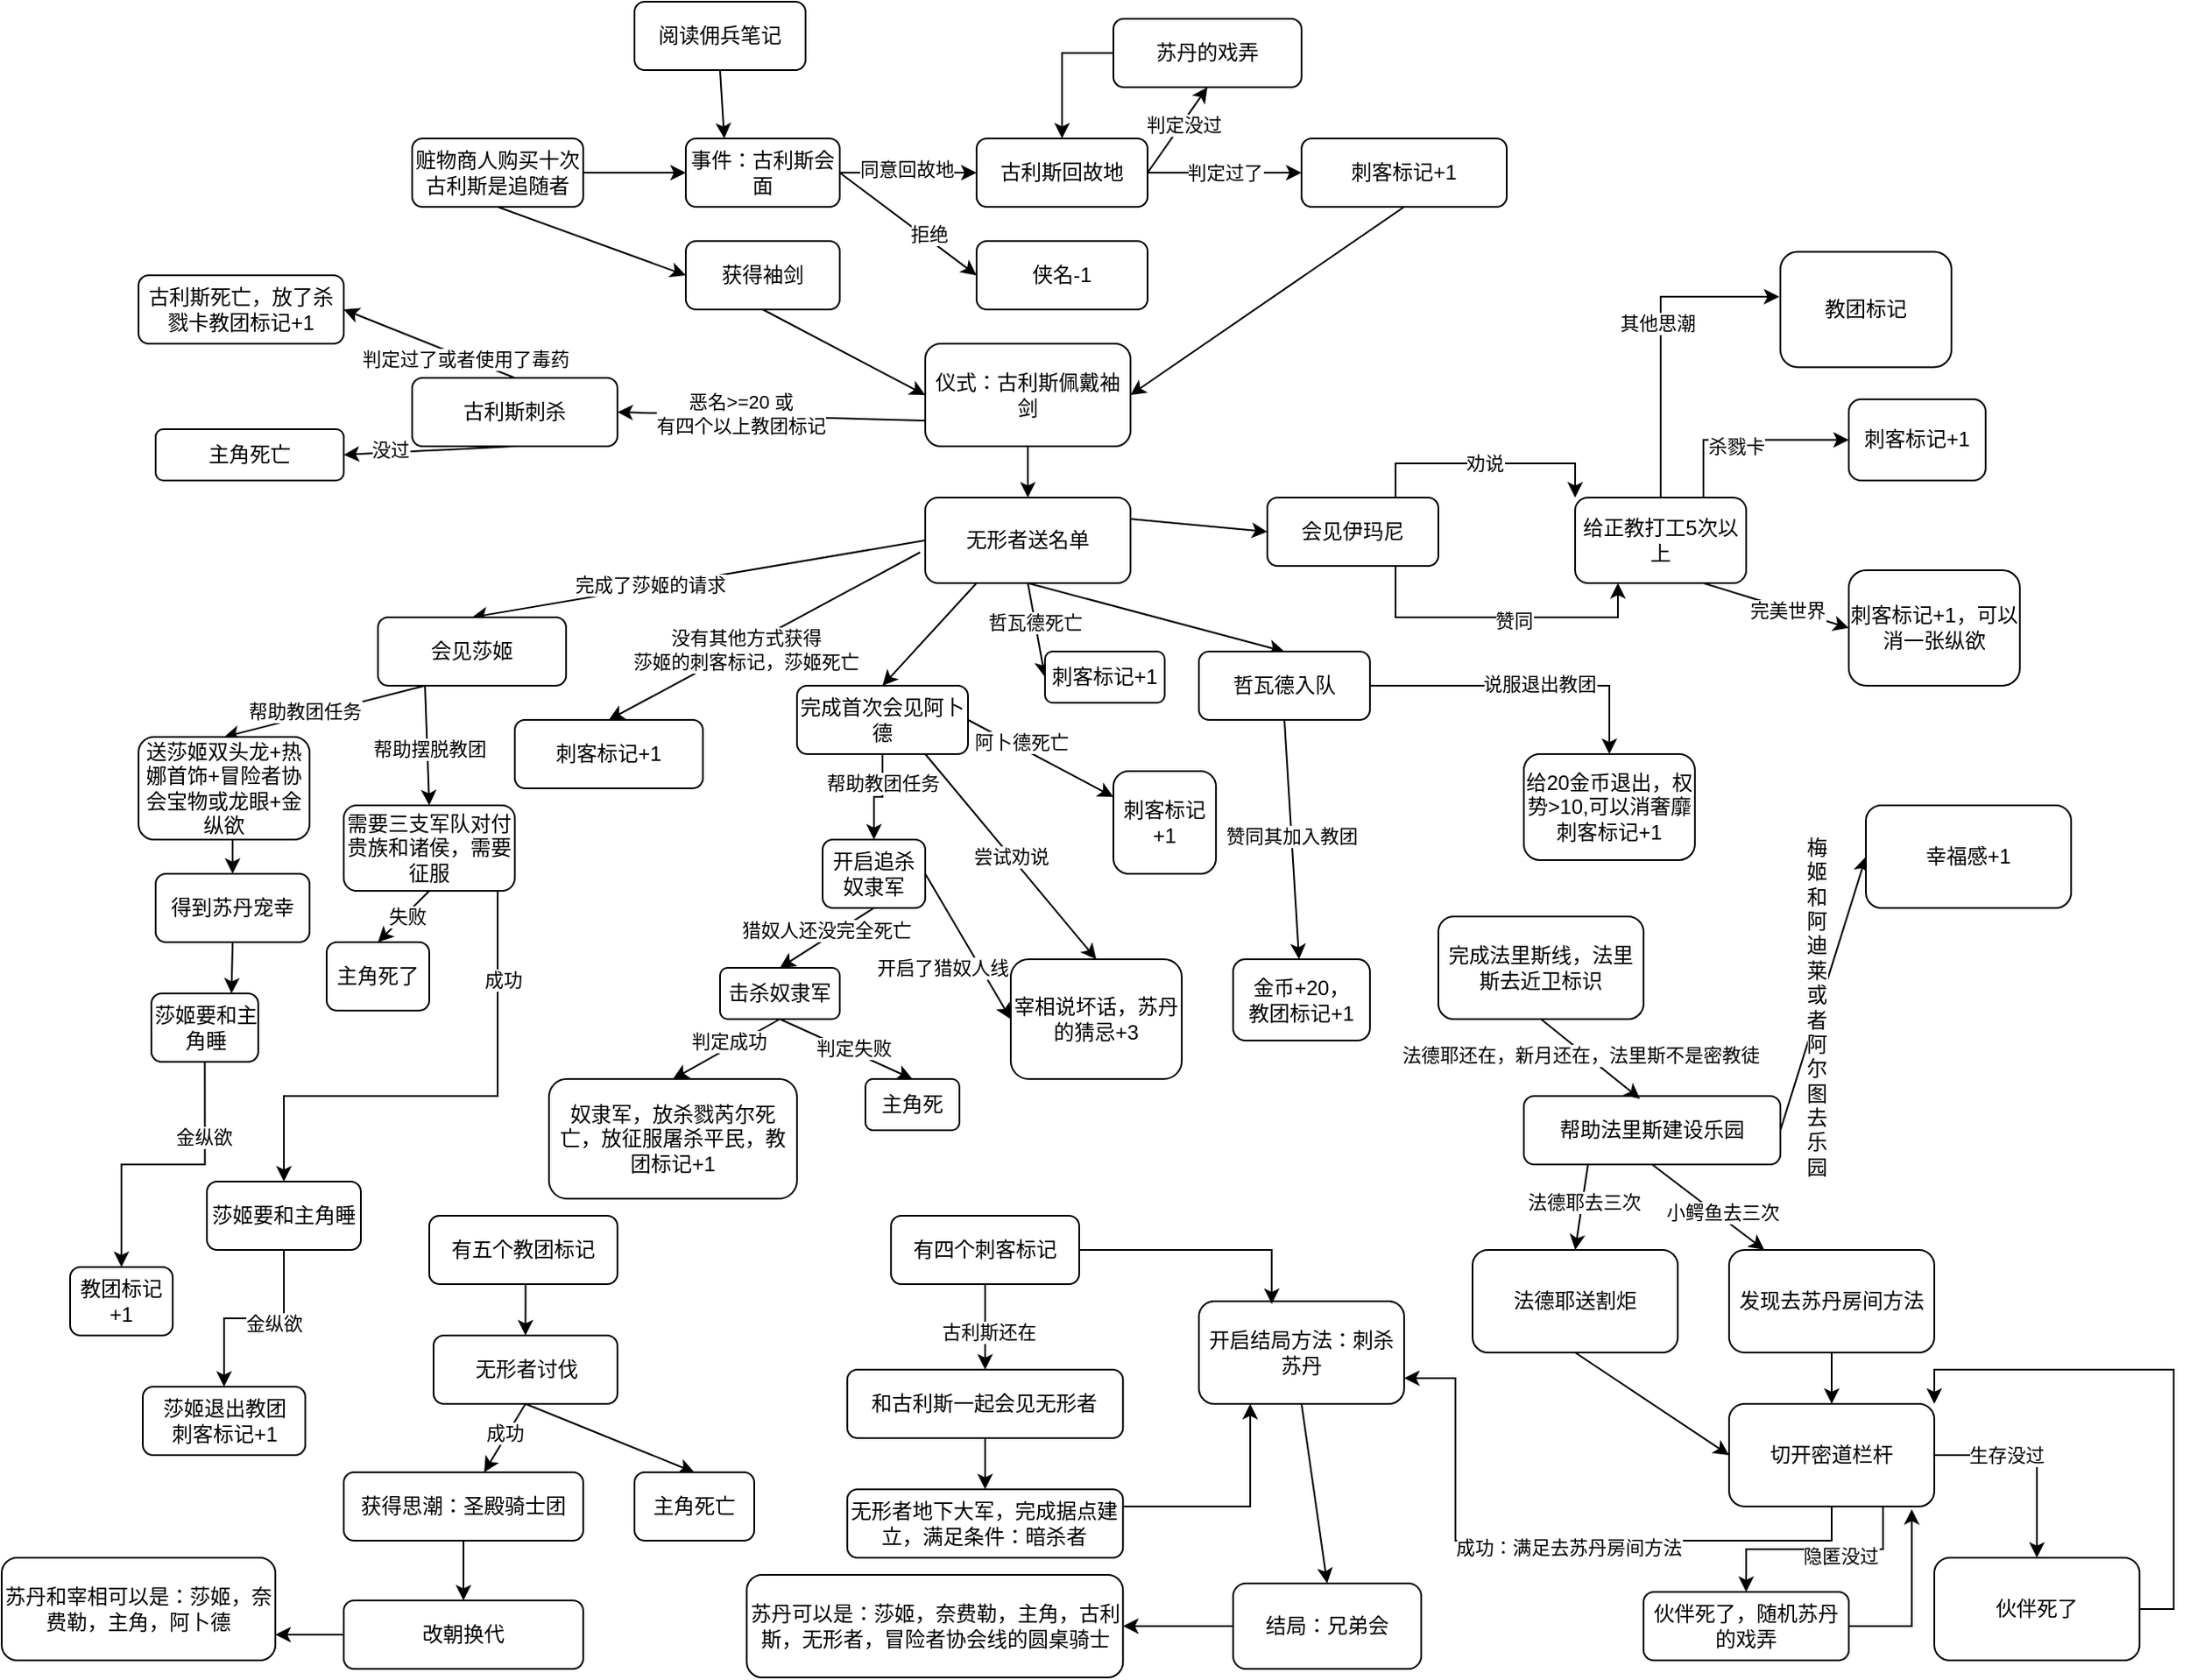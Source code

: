 <mxfile version="24.5.3" type="device">
  <diagram name="Page-1" id="yZ-xAedIctqZgvHN8nGH">
    <mxGraphModel dx="2035" dy="835" grid="1" gridSize="10" guides="1" tooltips="1" connect="1" arrows="1" fold="1" page="1" pageScale="1" pageWidth="850" pageHeight="1100" math="0" shadow="0">
      <root>
        <mxCell id="0" />
        <mxCell id="1" parent="0" />
        <mxCell id="82Vmk0w9NgiGbKGh9TBM-25" style="rounded=0;orthogonalLoop=1;jettySize=auto;html=1;exitX=0.5;exitY=1;exitDx=0;exitDy=0;entryX=0.25;entryY=0;entryDx=0;entryDy=0;" edge="1" parent="1" source="82Vmk0w9NgiGbKGh9TBM-1" target="82Vmk0w9NgiGbKGh9TBM-3">
          <mxGeometry relative="1" as="geometry" />
        </mxCell>
        <mxCell id="82Vmk0w9NgiGbKGh9TBM-1" value="阅读佣兵笔记" style="rounded=1;whiteSpace=wrap;html=1;" vertex="1" parent="1">
          <mxGeometry x="300" y="120" width="100" height="40" as="geometry" />
        </mxCell>
        <mxCell id="82Vmk0w9NgiGbKGh9TBM-7" style="rounded=0;orthogonalLoop=1;jettySize=auto;html=1;exitX=0.5;exitY=1;exitDx=0;exitDy=0;entryX=0;entryY=0.5;entryDx=0;entryDy=0;" edge="1" parent="1" source="82Vmk0w9NgiGbKGh9TBM-2" target="82Vmk0w9NgiGbKGh9TBM-5">
          <mxGeometry relative="1" as="geometry" />
        </mxCell>
        <mxCell id="82Vmk0w9NgiGbKGh9TBM-2" value="赃物商人购买十次&lt;div&gt;古利斯是追随者&lt;/div&gt;" style="rounded=1;whiteSpace=wrap;html=1;" vertex="1" parent="1">
          <mxGeometry x="170" y="200" width="100" height="40" as="geometry" />
        </mxCell>
        <mxCell id="82Vmk0w9NgiGbKGh9TBM-10" style="edgeStyle=orthogonalEdgeStyle;rounded=0;orthogonalLoop=1;jettySize=auto;html=1;exitX=1;exitY=0.5;exitDx=0;exitDy=0;entryX=0;entryY=0.5;entryDx=0;entryDy=0;" edge="1" parent="1" source="82Vmk0w9NgiGbKGh9TBM-3" target="82Vmk0w9NgiGbKGh9TBM-9">
          <mxGeometry relative="1" as="geometry" />
        </mxCell>
        <mxCell id="82Vmk0w9NgiGbKGh9TBM-11" value="同意回故地" style="edgeLabel;html=1;align=center;verticalAlign=middle;resizable=0;points=[];" vertex="1" connectable="0" parent="82Vmk0w9NgiGbKGh9TBM-10">
          <mxGeometry x="-0.025" y="2" relative="1" as="geometry">
            <mxPoint as="offset" />
          </mxGeometry>
        </mxCell>
        <mxCell id="82Vmk0w9NgiGbKGh9TBM-13" style="rounded=0;orthogonalLoop=1;jettySize=auto;html=1;exitX=1;exitY=0.5;exitDx=0;exitDy=0;entryX=0;entryY=0.5;entryDx=0;entryDy=0;" edge="1" parent="1" source="82Vmk0w9NgiGbKGh9TBM-3" target="82Vmk0w9NgiGbKGh9TBM-12">
          <mxGeometry relative="1" as="geometry" />
        </mxCell>
        <mxCell id="82Vmk0w9NgiGbKGh9TBM-14" value="拒绝" style="edgeLabel;html=1;align=center;verticalAlign=middle;resizable=0;points=[];" vertex="1" connectable="0" parent="82Vmk0w9NgiGbKGh9TBM-13">
          <mxGeometry x="0.264" y="2" relative="1" as="geometry">
            <mxPoint as="offset" />
          </mxGeometry>
        </mxCell>
        <mxCell id="82Vmk0w9NgiGbKGh9TBM-3" value="事件：古利斯会面" style="rounded=1;whiteSpace=wrap;html=1;" vertex="1" parent="1">
          <mxGeometry x="330" y="200" width="90" height="40" as="geometry" />
        </mxCell>
        <mxCell id="82Vmk0w9NgiGbKGh9TBM-27" style="rounded=0;orthogonalLoop=1;jettySize=auto;html=1;exitX=0.5;exitY=1;exitDx=0;exitDy=0;entryX=0;entryY=0.5;entryDx=0;entryDy=0;" edge="1" parent="1" source="82Vmk0w9NgiGbKGh9TBM-5" target="82Vmk0w9NgiGbKGh9TBM-23">
          <mxGeometry relative="1" as="geometry" />
        </mxCell>
        <mxCell id="82Vmk0w9NgiGbKGh9TBM-5" value="获得袖剑" style="rounded=1;whiteSpace=wrap;html=1;" vertex="1" parent="1">
          <mxGeometry x="330" y="260" width="90" height="40" as="geometry" />
        </mxCell>
        <mxCell id="82Vmk0w9NgiGbKGh9TBM-6" value="" style="endArrow=classic;html=1;rounded=0;exitX=1;exitY=0.5;exitDx=0;exitDy=0;entryX=0;entryY=0.5;entryDx=0;entryDy=0;" edge="1" parent="1" source="82Vmk0w9NgiGbKGh9TBM-2" target="82Vmk0w9NgiGbKGh9TBM-3">
          <mxGeometry width="50" height="50" relative="1" as="geometry">
            <mxPoint x="400" y="370" as="sourcePoint" />
            <mxPoint x="450" y="320" as="targetPoint" />
          </mxGeometry>
        </mxCell>
        <mxCell id="82Vmk0w9NgiGbKGh9TBM-19" style="rounded=0;orthogonalLoop=1;jettySize=auto;html=1;exitX=1;exitY=0.5;exitDx=0;exitDy=0;entryX=0.5;entryY=1;entryDx=0;entryDy=0;" edge="1" parent="1" source="82Vmk0w9NgiGbKGh9TBM-9" target="82Vmk0w9NgiGbKGh9TBM-17">
          <mxGeometry relative="1" as="geometry" />
        </mxCell>
        <mxCell id="82Vmk0w9NgiGbKGh9TBM-20" value="判定没过" style="edgeLabel;html=1;align=center;verticalAlign=middle;resizable=0;points=[];" vertex="1" connectable="0" parent="82Vmk0w9NgiGbKGh9TBM-19">
          <mxGeometry x="0.146" y="-1" relative="1" as="geometry">
            <mxPoint as="offset" />
          </mxGeometry>
        </mxCell>
        <mxCell id="82Vmk0w9NgiGbKGh9TBM-22" value="判定过了" style="edgeStyle=orthogonalEdgeStyle;rounded=0;orthogonalLoop=1;jettySize=auto;html=1;exitX=1;exitY=0.5;exitDx=0;exitDy=0;entryX=0;entryY=0.5;entryDx=0;entryDy=0;" edge="1" parent="1" source="82Vmk0w9NgiGbKGh9TBM-9" target="82Vmk0w9NgiGbKGh9TBM-15">
          <mxGeometry relative="1" as="geometry" />
        </mxCell>
        <mxCell id="82Vmk0w9NgiGbKGh9TBM-9" value="古利斯回故地" style="rounded=1;whiteSpace=wrap;html=1;" vertex="1" parent="1">
          <mxGeometry x="500" y="200" width="100" height="40" as="geometry" />
        </mxCell>
        <mxCell id="82Vmk0w9NgiGbKGh9TBM-12" value="侠名-1" style="rounded=1;whiteSpace=wrap;html=1;" vertex="1" parent="1">
          <mxGeometry x="500" y="260" width="100" height="40" as="geometry" />
        </mxCell>
        <mxCell id="82Vmk0w9NgiGbKGh9TBM-26" style="rounded=0;orthogonalLoop=1;jettySize=auto;html=1;exitX=0.5;exitY=1;exitDx=0;exitDy=0;entryX=1;entryY=0.5;entryDx=0;entryDy=0;" edge="1" parent="1" source="82Vmk0w9NgiGbKGh9TBM-15" target="82Vmk0w9NgiGbKGh9TBM-23">
          <mxGeometry relative="1" as="geometry" />
        </mxCell>
        <mxCell id="82Vmk0w9NgiGbKGh9TBM-15" value="刺客标记+1" style="rounded=1;whiteSpace=wrap;html=1;" vertex="1" parent="1">
          <mxGeometry x="690" y="200" width="120" height="40" as="geometry" />
        </mxCell>
        <mxCell id="82Vmk0w9NgiGbKGh9TBM-21" style="edgeStyle=orthogonalEdgeStyle;rounded=0;orthogonalLoop=1;jettySize=auto;html=1;exitX=0;exitY=0.5;exitDx=0;exitDy=0;entryX=0.5;entryY=0;entryDx=0;entryDy=0;" edge="1" parent="1" source="82Vmk0w9NgiGbKGh9TBM-17" target="82Vmk0w9NgiGbKGh9TBM-9">
          <mxGeometry relative="1" as="geometry" />
        </mxCell>
        <mxCell id="82Vmk0w9NgiGbKGh9TBM-17" value="苏丹的戏弄" style="rounded=1;whiteSpace=wrap;html=1;" vertex="1" parent="1">
          <mxGeometry x="580" y="130" width="110" height="40" as="geometry" />
        </mxCell>
        <mxCell id="82Vmk0w9NgiGbKGh9TBM-29" style="rounded=0;orthogonalLoop=1;jettySize=auto;html=1;exitX=0;exitY=0.75;exitDx=0;exitDy=0;entryX=1;entryY=0.5;entryDx=0;entryDy=0;" edge="1" parent="1" source="82Vmk0w9NgiGbKGh9TBM-23" target="82Vmk0w9NgiGbKGh9TBM-28">
          <mxGeometry relative="1" as="geometry" />
        </mxCell>
        <mxCell id="82Vmk0w9NgiGbKGh9TBM-30" value="恶名&amp;gt;=20 或&lt;div&gt;有四个以上教团标记&lt;/div&gt;" style="edgeLabel;html=1;align=center;verticalAlign=middle;resizable=0;points=[];" vertex="1" connectable="0" parent="82Vmk0w9NgiGbKGh9TBM-29">
          <mxGeometry x="0.2" y="-1" relative="1" as="geometry">
            <mxPoint as="offset" />
          </mxGeometry>
        </mxCell>
        <mxCell id="82Vmk0w9NgiGbKGh9TBM-38" style="edgeStyle=orthogonalEdgeStyle;rounded=0;orthogonalLoop=1;jettySize=auto;html=1;exitX=0.5;exitY=1;exitDx=0;exitDy=0;entryX=0.5;entryY=0;entryDx=0;entryDy=0;" edge="1" parent="1" source="82Vmk0w9NgiGbKGh9TBM-23" target="82Vmk0w9NgiGbKGh9TBM-37">
          <mxGeometry relative="1" as="geometry" />
        </mxCell>
        <mxCell id="82Vmk0w9NgiGbKGh9TBM-23" value="仪式：古利斯佩戴袖剑" style="rounded=1;whiteSpace=wrap;html=1;" vertex="1" parent="1">
          <mxGeometry x="470" y="320" width="120" height="60" as="geometry" />
        </mxCell>
        <mxCell id="82Vmk0w9NgiGbKGh9TBM-32" style="rounded=0;orthogonalLoop=1;jettySize=auto;html=1;exitX=0.5;exitY=0;exitDx=0;exitDy=0;entryX=1;entryY=0.5;entryDx=0;entryDy=0;" edge="1" parent="1" source="82Vmk0w9NgiGbKGh9TBM-28" target="82Vmk0w9NgiGbKGh9TBM-31">
          <mxGeometry relative="1" as="geometry" />
        </mxCell>
        <mxCell id="82Vmk0w9NgiGbKGh9TBM-33" value="判定过了或者使用了毒药" style="edgeLabel;html=1;align=center;verticalAlign=middle;resizable=0;points=[];" vertex="1" connectable="0" parent="82Vmk0w9NgiGbKGh9TBM-32">
          <mxGeometry x="-0.417" relative="1" as="geometry">
            <mxPoint as="offset" />
          </mxGeometry>
        </mxCell>
        <mxCell id="82Vmk0w9NgiGbKGh9TBM-35" style="rounded=0;orthogonalLoop=1;jettySize=auto;html=1;exitX=0.5;exitY=1;exitDx=0;exitDy=0;entryX=1;entryY=0.5;entryDx=0;entryDy=0;" edge="1" parent="1" source="82Vmk0w9NgiGbKGh9TBM-28" target="82Vmk0w9NgiGbKGh9TBM-34">
          <mxGeometry relative="1" as="geometry" />
        </mxCell>
        <mxCell id="82Vmk0w9NgiGbKGh9TBM-36" value="没过" style="edgeLabel;html=1;align=center;verticalAlign=middle;resizable=0;points=[];" vertex="1" connectable="0" parent="82Vmk0w9NgiGbKGh9TBM-35">
          <mxGeometry x="0.458" y="-2" relative="1" as="geometry">
            <mxPoint as="offset" />
          </mxGeometry>
        </mxCell>
        <mxCell id="82Vmk0w9NgiGbKGh9TBM-28" value="古利斯刺杀" style="rounded=1;whiteSpace=wrap;html=1;" vertex="1" parent="1">
          <mxGeometry x="170" y="340" width="120" height="40" as="geometry" />
        </mxCell>
        <mxCell id="82Vmk0w9NgiGbKGh9TBM-31" value="古利斯死亡，放了杀戮卡教团标记+1" style="rounded=1;whiteSpace=wrap;html=1;" vertex="1" parent="1">
          <mxGeometry x="10" y="280" width="120" height="40" as="geometry" />
        </mxCell>
        <mxCell id="82Vmk0w9NgiGbKGh9TBM-34" value="主角死亡" style="rounded=1;whiteSpace=wrap;html=1;" vertex="1" parent="1">
          <mxGeometry x="20" y="370" width="110" height="30" as="geometry" />
        </mxCell>
        <mxCell id="82Vmk0w9NgiGbKGh9TBM-44" style="rounded=0;orthogonalLoop=1;jettySize=auto;html=1;exitX=0;exitY=0.5;exitDx=0;exitDy=0;entryX=0.5;entryY=0;entryDx=0;entryDy=0;" edge="1" parent="1" source="82Vmk0w9NgiGbKGh9TBM-37" target="82Vmk0w9NgiGbKGh9TBM-39">
          <mxGeometry relative="1" as="geometry" />
        </mxCell>
        <mxCell id="82Vmk0w9NgiGbKGh9TBM-45" value="完成了莎姬的请求" style="edgeLabel;html=1;align=center;verticalAlign=middle;resizable=0;points=[];" vertex="1" connectable="0" parent="82Vmk0w9NgiGbKGh9TBM-44">
          <mxGeometry x="0.212" y="-2" relative="1" as="geometry">
            <mxPoint as="offset" />
          </mxGeometry>
        </mxCell>
        <mxCell id="82Vmk0w9NgiGbKGh9TBM-59" style="rounded=0;orthogonalLoop=1;jettySize=auto;html=1;exitX=0.25;exitY=1;exitDx=0;exitDy=0;entryX=0.5;entryY=0;entryDx=0;entryDy=0;" edge="1" parent="1" source="82Vmk0w9NgiGbKGh9TBM-37" target="82Vmk0w9NgiGbKGh9TBM-58">
          <mxGeometry relative="1" as="geometry" />
        </mxCell>
        <mxCell id="82Vmk0w9NgiGbKGh9TBM-81" style="rounded=0;orthogonalLoop=1;jettySize=auto;html=1;exitX=0.5;exitY=1;exitDx=0;exitDy=0;entryX=0.5;entryY=0;entryDx=0;entryDy=0;" edge="1" parent="1" source="82Vmk0w9NgiGbKGh9TBM-37" target="82Vmk0w9NgiGbKGh9TBM-80">
          <mxGeometry relative="1" as="geometry" />
        </mxCell>
        <mxCell id="82Vmk0w9NgiGbKGh9TBM-87" style="rounded=0;orthogonalLoop=1;jettySize=auto;html=1;exitX=0.5;exitY=1;exitDx=0;exitDy=0;entryX=0;entryY=0.5;entryDx=0;entryDy=0;" edge="1" parent="1" source="82Vmk0w9NgiGbKGh9TBM-37" target="82Vmk0w9NgiGbKGh9TBM-86">
          <mxGeometry relative="1" as="geometry" />
        </mxCell>
        <mxCell id="82Vmk0w9NgiGbKGh9TBM-88" value="哲瓦德死亡" style="edgeLabel;html=1;align=center;verticalAlign=middle;resizable=0;points=[];" vertex="1" connectable="0" parent="82Vmk0w9NgiGbKGh9TBM-87">
          <mxGeometry x="-0.172" relative="1" as="geometry">
            <mxPoint as="offset" />
          </mxGeometry>
        </mxCell>
        <mxCell id="82Vmk0w9NgiGbKGh9TBM-90" style="rounded=0;orthogonalLoop=1;jettySize=auto;html=1;exitX=1;exitY=0.25;exitDx=0;exitDy=0;entryX=0;entryY=0.5;entryDx=0;entryDy=0;" edge="1" parent="1" source="82Vmk0w9NgiGbKGh9TBM-37" target="82Vmk0w9NgiGbKGh9TBM-89">
          <mxGeometry relative="1" as="geometry" />
        </mxCell>
        <mxCell id="82Vmk0w9NgiGbKGh9TBM-37" value="无形者送名单" style="rounded=1;whiteSpace=wrap;html=1;" vertex="1" parent="1">
          <mxGeometry x="470" y="410" width="120" height="50" as="geometry" />
        </mxCell>
        <mxCell id="82Vmk0w9NgiGbKGh9TBM-41" style="rounded=0;orthogonalLoop=1;jettySize=auto;html=1;exitX=-0.025;exitY=0.64;exitDx=0;exitDy=0;entryX=0.5;entryY=0;entryDx=0;entryDy=0;exitPerimeter=0;" edge="1" parent="1" source="82Vmk0w9NgiGbKGh9TBM-37" target="82Vmk0w9NgiGbKGh9TBM-40">
          <mxGeometry relative="1" as="geometry" />
        </mxCell>
        <mxCell id="82Vmk0w9NgiGbKGh9TBM-42" value="没有其他方式获得&lt;div&gt;莎姬的刺客标记，莎姬死亡&lt;/div&gt;" style="edgeLabel;html=1;align=center;verticalAlign=middle;resizable=0;points=[];" vertex="1" connectable="0" parent="82Vmk0w9NgiGbKGh9TBM-41">
          <mxGeometry x="0.132" y="1" relative="1" as="geometry">
            <mxPoint as="offset" />
          </mxGeometry>
        </mxCell>
        <mxCell id="82Vmk0w9NgiGbKGh9TBM-46" style="rounded=0;orthogonalLoop=1;jettySize=auto;html=1;exitX=0.25;exitY=1;exitDx=0;exitDy=0;entryX=0.5;entryY=0;entryDx=0;entryDy=0;" edge="1" parent="1" source="82Vmk0w9NgiGbKGh9TBM-39" target="82Vmk0w9NgiGbKGh9TBM-43">
          <mxGeometry relative="1" as="geometry" />
        </mxCell>
        <mxCell id="82Vmk0w9NgiGbKGh9TBM-47" value="帮助教团任务" style="edgeLabel;html=1;align=center;verticalAlign=middle;resizable=0;points=[];" vertex="1" connectable="0" parent="82Vmk0w9NgiGbKGh9TBM-46">
          <mxGeometry x="0.187" y="-3" relative="1" as="geometry">
            <mxPoint as="offset" />
          </mxGeometry>
        </mxCell>
        <mxCell id="82Vmk0w9NgiGbKGh9TBM-51" style="rounded=0;orthogonalLoop=1;jettySize=auto;html=1;exitX=0.25;exitY=1;exitDx=0;exitDy=0;entryX=0.5;entryY=0;entryDx=0;entryDy=0;" edge="1" parent="1" source="82Vmk0w9NgiGbKGh9TBM-39" target="82Vmk0w9NgiGbKGh9TBM-50">
          <mxGeometry relative="1" as="geometry" />
        </mxCell>
        <mxCell id="82Vmk0w9NgiGbKGh9TBM-52" value="帮助摆脱教团" style="edgeLabel;html=1;align=center;verticalAlign=middle;resizable=0;points=[];" vertex="1" connectable="0" parent="82Vmk0w9NgiGbKGh9TBM-51">
          <mxGeometry x="0.052" y="1" relative="1" as="geometry">
            <mxPoint as="offset" />
          </mxGeometry>
        </mxCell>
        <mxCell id="82Vmk0w9NgiGbKGh9TBM-39" value="会见莎姬" style="rounded=1;whiteSpace=wrap;html=1;" vertex="1" parent="1">
          <mxGeometry x="150" y="480" width="110" height="40" as="geometry" />
        </mxCell>
        <mxCell id="82Vmk0w9NgiGbKGh9TBM-40" value="刺客标记+1" style="rounded=1;whiteSpace=wrap;html=1;" vertex="1" parent="1">
          <mxGeometry x="230" y="540" width="110" height="40" as="geometry" />
        </mxCell>
        <mxCell id="82Vmk0w9NgiGbKGh9TBM-49" style="edgeStyle=orthogonalEdgeStyle;rounded=0;orthogonalLoop=1;jettySize=auto;html=1;exitX=0.5;exitY=1;exitDx=0;exitDy=0;entryX=0.5;entryY=0;entryDx=0;entryDy=0;" edge="1" parent="1" source="82Vmk0w9NgiGbKGh9TBM-43" target="82Vmk0w9NgiGbKGh9TBM-48">
          <mxGeometry relative="1" as="geometry" />
        </mxCell>
        <mxCell id="82Vmk0w9NgiGbKGh9TBM-43" value="送莎姬双头龙+热娜首饰+冒险者协会宝物或龙眼+金纵欲" style="rounded=1;whiteSpace=wrap;html=1;" vertex="1" parent="1">
          <mxGeometry x="10" y="550" width="100" height="60" as="geometry" />
        </mxCell>
        <mxCell id="82Vmk0w9NgiGbKGh9TBM-165" style="edgeStyle=orthogonalEdgeStyle;rounded=0;orthogonalLoop=1;jettySize=auto;html=1;exitX=0.5;exitY=1;exitDx=0;exitDy=0;entryX=0.75;entryY=0;entryDx=0;entryDy=0;" edge="1" parent="1" source="82Vmk0w9NgiGbKGh9TBM-48" target="82Vmk0w9NgiGbKGh9TBM-162">
          <mxGeometry relative="1" as="geometry" />
        </mxCell>
        <mxCell id="82Vmk0w9NgiGbKGh9TBM-48" value="得到苏丹宠幸" style="rounded=1;whiteSpace=wrap;html=1;" vertex="1" parent="1">
          <mxGeometry x="20" y="630" width="90" height="40" as="geometry" />
        </mxCell>
        <mxCell id="82Vmk0w9NgiGbKGh9TBM-54" style="rounded=0;orthogonalLoop=1;jettySize=auto;html=1;exitX=0.5;exitY=1;exitDx=0;exitDy=0;entryX=0.5;entryY=0;entryDx=0;entryDy=0;" edge="1" parent="1" source="82Vmk0w9NgiGbKGh9TBM-50" target="82Vmk0w9NgiGbKGh9TBM-53">
          <mxGeometry relative="1" as="geometry" />
        </mxCell>
        <mxCell id="82Vmk0w9NgiGbKGh9TBM-55" value="失败" style="edgeLabel;html=1;align=center;verticalAlign=middle;resizable=0;points=[];" vertex="1" connectable="0" parent="82Vmk0w9NgiGbKGh9TBM-54">
          <mxGeometry x="-0.08" y="1" relative="1" as="geometry">
            <mxPoint as="offset" />
          </mxGeometry>
        </mxCell>
        <mxCell id="82Vmk0w9NgiGbKGh9TBM-57" style="rounded=0;orthogonalLoop=1;jettySize=auto;html=1;exitX=0.5;exitY=1;exitDx=0;exitDy=0;entryX=0.5;entryY=0;entryDx=0;entryDy=0;edgeStyle=orthogonalEdgeStyle;" edge="1" parent="1" source="82Vmk0w9NgiGbKGh9TBM-50" target="82Vmk0w9NgiGbKGh9TBM-56">
          <mxGeometry relative="1" as="geometry">
            <Array as="points">
              <mxPoint x="220" y="630" />
              <mxPoint x="220" y="760" />
              <mxPoint x="95" y="760" />
            </Array>
          </mxGeometry>
        </mxCell>
        <mxCell id="82Vmk0w9NgiGbKGh9TBM-75" value="成功" style="edgeLabel;html=1;align=center;verticalAlign=middle;resizable=0;points=[];" vertex="1" connectable="0" parent="82Vmk0w9NgiGbKGh9TBM-57">
          <mxGeometry x="-0.372" y="3" relative="1" as="geometry">
            <mxPoint as="offset" />
          </mxGeometry>
        </mxCell>
        <mxCell id="82Vmk0w9NgiGbKGh9TBM-50" value="需要三支军队对付贵族和诸侯，需要征服" style="rounded=1;whiteSpace=wrap;html=1;" vertex="1" parent="1">
          <mxGeometry x="130" y="590" width="100" height="50" as="geometry" />
        </mxCell>
        <mxCell id="82Vmk0w9NgiGbKGh9TBM-53" value="主角死了" style="rounded=1;whiteSpace=wrap;html=1;" vertex="1" parent="1">
          <mxGeometry x="120" y="670" width="60" height="40" as="geometry" />
        </mxCell>
        <mxCell id="82Vmk0w9NgiGbKGh9TBM-158" style="edgeStyle=orthogonalEdgeStyle;rounded=0;orthogonalLoop=1;jettySize=auto;html=1;exitX=0.5;exitY=1;exitDx=0;exitDy=0;entryX=0.5;entryY=0;entryDx=0;entryDy=0;" edge="1" parent="1" source="82Vmk0w9NgiGbKGh9TBM-56" target="82Vmk0w9NgiGbKGh9TBM-157">
          <mxGeometry relative="1" as="geometry" />
        </mxCell>
        <mxCell id="82Vmk0w9NgiGbKGh9TBM-159" value="金纵欲" style="edgeLabel;html=1;align=center;verticalAlign=middle;resizable=0;points=[];" vertex="1" connectable="0" parent="82Vmk0w9NgiGbKGh9TBM-158">
          <mxGeometry x="-0.198" y="3" relative="1" as="geometry">
            <mxPoint as="offset" />
          </mxGeometry>
        </mxCell>
        <mxCell id="82Vmk0w9NgiGbKGh9TBM-56" value="莎姬要和主角睡&lt;div&gt;&lt;/div&gt;" style="rounded=1;whiteSpace=wrap;html=1;" vertex="1" parent="1">
          <mxGeometry x="50" y="810" width="90" height="40" as="geometry" />
        </mxCell>
        <mxCell id="82Vmk0w9NgiGbKGh9TBM-61" style="edgeStyle=orthogonalEdgeStyle;rounded=0;orthogonalLoop=1;jettySize=auto;html=1;exitX=0.5;exitY=1;exitDx=0;exitDy=0;entryX=0.5;entryY=0;entryDx=0;entryDy=0;" edge="1" parent="1" source="82Vmk0w9NgiGbKGh9TBM-58" target="82Vmk0w9NgiGbKGh9TBM-60">
          <mxGeometry relative="1" as="geometry" />
        </mxCell>
        <mxCell id="82Vmk0w9NgiGbKGh9TBM-62" value="帮助教团任务" style="edgeLabel;html=1;align=center;verticalAlign=middle;resizable=0;points=[];" vertex="1" connectable="0" parent="82Vmk0w9NgiGbKGh9TBM-61">
          <mxGeometry x="-0.4" relative="1" as="geometry">
            <mxPoint as="offset" />
          </mxGeometry>
        </mxCell>
        <mxCell id="82Vmk0w9NgiGbKGh9TBM-77" value="尝试劝说" style="rounded=0;orthogonalLoop=1;jettySize=auto;html=1;exitX=0.75;exitY=1;exitDx=0;exitDy=0;entryX=0.5;entryY=0;entryDx=0;entryDy=0;" edge="1" parent="1" source="82Vmk0w9NgiGbKGh9TBM-58" target="82Vmk0w9NgiGbKGh9TBM-63">
          <mxGeometry relative="1" as="geometry" />
        </mxCell>
        <mxCell id="82Vmk0w9NgiGbKGh9TBM-79" style="rounded=0;orthogonalLoop=1;jettySize=auto;html=1;exitX=1;exitY=0.5;exitDx=0;exitDy=0;entryX=0;entryY=0.25;entryDx=0;entryDy=0;" edge="1" parent="1" source="82Vmk0w9NgiGbKGh9TBM-58" target="82Vmk0w9NgiGbKGh9TBM-78">
          <mxGeometry relative="1" as="geometry" />
        </mxCell>
        <mxCell id="82Vmk0w9NgiGbKGh9TBM-82" value="阿卜德死亡" style="edgeLabel;html=1;align=center;verticalAlign=middle;resizable=0;points=[];" vertex="1" connectable="0" parent="82Vmk0w9NgiGbKGh9TBM-79">
          <mxGeometry x="-0.309" y="3" relative="1" as="geometry">
            <mxPoint as="offset" />
          </mxGeometry>
        </mxCell>
        <mxCell id="82Vmk0w9NgiGbKGh9TBM-58" value="完成首次会见阿卜德" style="rounded=1;whiteSpace=wrap;html=1;" vertex="1" parent="1">
          <mxGeometry x="395" y="520" width="100" height="40" as="geometry" />
        </mxCell>
        <mxCell id="82Vmk0w9NgiGbKGh9TBM-65" style="rounded=0;orthogonalLoop=1;jettySize=auto;html=1;exitX=1;exitY=0.5;exitDx=0;exitDy=0;entryX=0;entryY=0.5;entryDx=0;entryDy=0;" edge="1" parent="1" source="82Vmk0w9NgiGbKGh9TBM-60" target="82Vmk0w9NgiGbKGh9TBM-63">
          <mxGeometry relative="1" as="geometry" />
        </mxCell>
        <mxCell id="82Vmk0w9NgiGbKGh9TBM-66" value="开启了猎奴人线" style="edgeLabel;html=1;align=center;verticalAlign=middle;resizable=0;points=[];" vertex="1" connectable="0" parent="82Vmk0w9NgiGbKGh9TBM-65">
          <mxGeometry x="0.24" y="-1" relative="1" as="geometry">
            <mxPoint x="-20" y="2" as="offset" />
          </mxGeometry>
        </mxCell>
        <mxCell id="82Vmk0w9NgiGbKGh9TBM-68" style="rounded=0;orthogonalLoop=1;jettySize=auto;html=1;exitX=0.5;exitY=1;exitDx=0;exitDy=0;entryX=0.5;entryY=0;entryDx=0;entryDy=0;" edge="1" parent="1" source="82Vmk0w9NgiGbKGh9TBM-60" target="82Vmk0w9NgiGbKGh9TBM-67">
          <mxGeometry relative="1" as="geometry" />
        </mxCell>
        <mxCell id="82Vmk0w9NgiGbKGh9TBM-69" value="猎奴人还没完全死亡" style="edgeLabel;html=1;align=center;verticalAlign=middle;resizable=0;points=[];" vertex="1" connectable="0" parent="82Vmk0w9NgiGbKGh9TBM-68">
          <mxGeometry x="-0.061" y="-4" relative="1" as="geometry">
            <mxPoint as="offset" />
          </mxGeometry>
        </mxCell>
        <mxCell id="82Vmk0w9NgiGbKGh9TBM-60" value="开启追杀奴隶军" style="rounded=1;whiteSpace=wrap;html=1;" vertex="1" parent="1">
          <mxGeometry x="410" y="610" width="60" height="40" as="geometry" />
        </mxCell>
        <mxCell id="82Vmk0w9NgiGbKGh9TBM-63" value="宰相说坏话，苏丹的猜忌+3" style="rounded=1;whiteSpace=wrap;html=1;" vertex="1" parent="1">
          <mxGeometry x="520" y="680" width="100" height="70" as="geometry" />
        </mxCell>
        <mxCell id="82Vmk0w9NgiGbKGh9TBM-71" style="rounded=0;orthogonalLoop=1;jettySize=auto;html=1;exitX=0.5;exitY=1;exitDx=0;exitDy=0;entryX=0.5;entryY=0;entryDx=0;entryDy=0;" edge="1" parent="1" source="82Vmk0w9NgiGbKGh9TBM-67" target="82Vmk0w9NgiGbKGh9TBM-70">
          <mxGeometry relative="1" as="geometry" />
        </mxCell>
        <mxCell id="82Vmk0w9NgiGbKGh9TBM-76" value="判定成功" style="edgeLabel;html=1;align=center;verticalAlign=middle;resizable=0;points=[];" vertex="1" connectable="0" parent="82Vmk0w9NgiGbKGh9TBM-71">
          <mxGeometry x="-0.092" y="-3" relative="1" as="geometry">
            <mxPoint y="-1" as="offset" />
          </mxGeometry>
        </mxCell>
        <mxCell id="82Vmk0w9NgiGbKGh9TBM-73" style="rounded=0;orthogonalLoop=1;jettySize=auto;html=1;exitX=0.5;exitY=1;exitDx=0;exitDy=0;entryX=0.5;entryY=0;entryDx=0;entryDy=0;" edge="1" parent="1" source="82Vmk0w9NgiGbKGh9TBM-67" target="82Vmk0w9NgiGbKGh9TBM-72">
          <mxGeometry relative="1" as="geometry" />
        </mxCell>
        <mxCell id="82Vmk0w9NgiGbKGh9TBM-74" value="判定失败" style="edgeLabel;html=1;align=center;verticalAlign=middle;resizable=0;points=[];" vertex="1" connectable="0" parent="82Vmk0w9NgiGbKGh9TBM-73">
          <mxGeometry x="0.065" y="2" relative="1" as="geometry">
            <mxPoint as="offset" />
          </mxGeometry>
        </mxCell>
        <mxCell id="82Vmk0w9NgiGbKGh9TBM-67" value="击杀奴隶军" style="rounded=1;whiteSpace=wrap;html=1;" vertex="1" parent="1">
          <mxGeometry x="350" y="685" width="70" height="30" as="geometry" />
        </mxCell>
        <mxCell id="82Vmk0w9NgiGbKGh9TBM-70" value="奴隶军，放杀戮芮尔死亡，放征服屠杀平民，教团标记+1" style="rounded=1;whiteSpace=wrap;html=1;" vertex="1" parent="1">
          <mxGeometry x="250" y="750" width="145" height="70" as="geometry" />
        </mxCell>
        <mxCell id="82Vmk0w9NgiGbKGh9TBM-72" value="主角死" style="rounded=1;whiteSpace=wrap;html=1;" vertex="1" parent="1">
          <mxGeometry x="435" y="750" width="55" height="30" as="geometry" />
        </mxCell>
        <mxCell id="82Vmk0w9NgiGbKGh9TBM-78" value="刺客标记+1" style="rounded=1;whiteSpace=wrap;html=1;" vertex="1" parent="1">
          <mxGeometry x="580" y="570" width="60" height="60" as="geometry" />
        </mxCell>
        <mxCell id="82Vmk0w9NgiGbKGh9TBM-83" style="rounded=0;orthogonalLoop=1;jettySize=auto;html=1;exitX=0.5;exitY=1;exitDx=0;exitDy=0;" edge="1" parent="1" source="82Vmk0w9NgiGbKGh9TBM-80" target="82Vmk0w9NgiGbKGh9TBM-85">
          <mxGeometry relative="1" as="geometry">
            <mxPoint x="640" y="610" as="targetPoint" />
          </mxGeometry>
        </mxCell>
        <mxCell id="82Vmk0w9NgiGbKGh9TBM-84" value="赞同其加入教团" style="edgeLabel;html=1;align=center;verticalAlign=middle;resizable=0;points=[];" vertex="1" connectable="0" parent="82Vmk0w9NgiGbKGh9TBM-83">
          <mxGeometry x="-0.035" relative="1" as="geometry">
            <mxPoint as="offset" />
          </mxGeometry>
        </mxCell>
        <mxCell id="82Vmk0w9NgiGbKGh9TBM-103" style="edgeStyle=orthogonalEdgeStyle;rounded=0;orthogonalLoop=1;jettySize=auto;html=1;exitX=1;exitY=0.5;exitDx=0;exitDy=0;entryX=0.5;entryY=0;entryDx=0;entryDy=0;" edge="1" parent="1" source="82Vmk0w9NgiGbKGh9TBM-80" target="82Vmk0w9NgiGbKGh9TBM-102">
          <mxGeometry relative="1" as="geometry" />
        </mxCell>
        <mxCell id="82Vmk0w9NgiGbKGh9TBM-104" value="说服退出教团" style="edgeLabel;html=1;align=center;verticalAlign=middle;resizable=0;points=[];" vertex="1" connectable="0" parent="82Vmk0w9NgiGbKGh9TBM-103">
          <mxGeometry x="0.1" y="1" relative="1" as="geometry">
            <mxPoint as="offset" />
          </mxGeometry>
        </mxCell>
        <mxCell id="82Vmk0w9NgiGbKGh9TBM-80" value="哲瓦德入队" style="rounded=1;whiteSpace=wrap;html=1;" vertex="1" parent="1">
          <mxGeometry x="630" y="500" width="100" height="40" as="geometry" />
        </mxCell>
        <mxCell id="82Vmk0w9NgiGbKGh9TBM-85" value="金币+20，&lt;div&gt;教团标记+1&lt;/div&gt;" style="rounded=1;whiteSpace=wrap;html=1;" vertex="1" parent="1">
          <mxGeometry x="650" y="680" width="80" height="47.5" as="geometry" />
        </mxCell>
        <mxCell id="82Vmk0w9NgiGbKGh9TBM-86" value="刺客标记+1" style="rounded=1;whiteSpace=wrap;html=1;" vertex="1" parent="1">
          <mxGeometry x="540" y="500" width="70" height="30" as="geometry" />
        </mxCell>
        <mxCell id="82Vmk0w9NgiGbKGh9TBM-92" style="edgeStyle=orthogonalEdgeStyle;rounded=0;orthogonalLoop=1;jettySize=auto;html=1;exitX=0.75;exitY=0;exitDx=0;exitDy=0;entryX=0;entryY=0;entryDx=0;entryDy=0;" edge="1" parent="1" source="82Vmk0w9NgiGbKGh9TBM-89" target="82Vmk0w9NgiGbKGh9TBM-91">
          <mxGeometry relative="1" as="geometry" />
        </mxCell>
        <mxCell id="82Vmk0w9NgiGbKGh9TBM-93" value="劝说" style="edgeLabel;html=1;align=center;verticalAlign=middle;resizable=0;points=[];" vertex="1" connectable="0" parent="82Vmk0w9NgiGbKGh9TBM-92">
          <mxGeometry x="-0.002" relative="1" as="geometry">
            <mxPoint x="-1" as="offset" />
          </mxGeometry>
        </mxCell>
        <mxCell id="82Vmk0w9NgiGbKGh9TBM-94" style="edgeStyle=orthogonalEdgeStyle;rounded=0;orthogonalLoop=1;jettySize=auto;html=1;exitX=0.75;exitY=1;exitDx=0;exitDy=0;entryX=0.25;entryY=1;entryDx=0;entryDy=0;" edge="1" parent="1" source="82Vmk0w9NgiGbKGh9TBM-89" target="82Vmk0w9NgiGbKGh9TBM-91">
          <mxGeometry relative="1" as="geometry" />
        </mxCell>
        <mxCell id="82Vmk0w9NgiGbKGh9TBM-95" value="赞同" style="edgeLabel;html=1;align=center;verticalAlign=middle;resizable=0;points=[];" vertex="1" connectable="0" parent="82Vmk0w9NgiGbKGh9TBM-94">
          <mxGeometry x="0.098" y="-2" relative="1" as="geometry">
            <mxPoint as="offset" />
          </mxGeometry>
        </mxCell>
        <mxCell id="82Vmk0w9NgiGbKGh9TBM-89" value="会见伊玛尼" style="rounded=1;whiteSpace=wrap;html=1;" vertex="1" parent="1">
          <mxGeometry x="670" y="410" width="100" height="40" as="geometry" />
        </mxCell>
        <mxCell id="82Vmk0w9NgiGbKGh9TBM-97" style="edgeStyle=orthogonalEdgeStyle;rounded=0;orthogonalLoop=1;jettySize=auto;html=1;exitX=0.75;exitY=0;exitDx=0;exitDy=0;entryX=0;entryY=0.5;entryDx=0;entryDy=0;" edge="1" parent="1" source="82Vmk0w9NgiGbKGh9TBM-91" target="82Vmk0w9NgiGbKGh9TBM-96">
          <mxGeometry relative="1" as="geometry" />
        </mxCell>
        <mxCell id="82Vmk0w9NgiGbKGh9TBM-98" value="杀戮卡" style="edgeLabel;html=1;align=center;verticalAlign=middle;resizable=0;points=[];" vertex="1" connectable="0" parent="82Vmk0w9NgiGbKGh9TBM-97">
          <mxGeometry x="-0.126" y="-3" relative="1" as="geometry">
            <mxPoint as="offset" />
          </mxGeometry>
        </mxCell>
        <mxCell id="82Vmk0w9NgiGbKGh9TBM-100" style="rounded=0;orthogonalLoop=1;jettySize=auto;html=1;exitX=0.75;exitY=1;exitDx=0;exitDy=0;entryX=0;entryY=0.5;entryDx=0;entryDy=0;" edge="1" parent="1" source="82Vmk0w9NgiGbKGh9TBM-91" target="82Vmk0w9NgiGbKGh9TBM-99">
          <mxGeometry relative="1" as="geometry" />
        </mxCell>
        <mxCell id="82Vmk0w9NgiGbKGh9TBM-101" value="完美世界" style="edgeLabel;html=1;align=center;verticalAlign=middle;resizable=0;points=[];" vertex="1" connectable="0" parent="82Vmk0w9NgiGbKGh9TBM-100">
          <mxGeometry x="0.151" y="-1" relative="1" as="geometry">
            <mxPoint as="offset" />
          </mxGeometry>
        </mxCell>
        <mxCell id="82Vmk0w9NgiGbKGh9TBM-91" value="给正教打工5次以上" style="rounded=1;whiteSpace=wrap;html=1;" vertex="1" parent="1">
          <mxGeometry x="850" y="410" width="100" height="50" as="geometry" />
        </mxCell>
        <mxCell id="82Vmk0w9NgiGbKGh9TBM-96" value="刺客标记+1" style="rounded=1;whiteSpace=wrap;html=1;" vertex="1" parent="1">
          <mxGeometry x="1010" y="352.5" width="80" height="47.5" as="geometry" />
        </mxCell>
        <mxCell id="82Vmk0w9NgiGbKGh9TBM-99" value="刺客标记+1，可以消一张纵欲" style="rounded=1;whiteSpace=wrap;html=1;" vertex="1" parent="1">
          <mxGeometry x="1010" y="452.5" width="100" height="67.5" as="geometry" />
        </mxCell>
        <mxCell id="82Vmk0w9NgiGbKGh9TBM-102" value="给20金币退出，权势&amp;gt;10,可以消奢靡&lt;div&gt;刺客标记+1&lt;/div&gt;" style="rounded=1;whiteSpace=wrap;html=1;" vertex="1" parent="1">
          <mxGeometry x="820" y="560" width="100" height="62" as="geometry" />
        </mxCell>
        <mxCell id="82Vmk0w9NgiGbKGh9TBM-108" style="edgeStyle=orthogonalEdgeStyle;rounded=0;orthogonalLoop=1;jettySize=auto;html=1;exitX=0.5;exitY=1;exitDx=0;exitDy=0;entryX=0.5;entryY=0;entryDx=0;entryDy=0;" edge="1" parent="1" source="82Vmk0w9NgiGbKGh9TBM-105" target="82Vmk0w9NgiGbKGh9TBM-107">
          <mxGeometry relative="1" as="geometry" />
        </mxCell>
        <mxCell id="82Vmk0w9NgiGbKGh9TBM-105" value="有五个教团标记" style="rounded=1;whiteSpace=wrap;html=1;" vertex="1" parent="1">
          <mxGeometry x="180" y="830" width="110" height="40" as="geometry" />
        </mxCell>
        <mxCell id="82Vmk0w9NgiGbKGh9TBM-117" style="edgeStyle=orthogonalEdgeStyle;rounded=0;orthogonalLoop=1;jettySize=auto;html=1;exitX=0.5;exitY=1;exitDx=0;exitDy=0;entryX=0.5;entryY=0;entryDx=0;entryDy=0;" edge="1" parent="1" source="82Vmk0w9NgiGbKGh9TBM-106" target="82Vmk0w9NgiGbKGh9TBM-116">
          <mxGeometry relative="1" as="geometry" />
        </mxCell>
        <mxCell id="82Vmk0w9NgiGbKGh9TBM-118" value="古利斯还在" style="edgeLabel;html=1;align=center;verticalAlign=middle;resizable=0;points=[];" vertex="1" connectable="0" parent="82Vmk0w9NgiGbKGh9TBM-117">
          <mxGeometry x="0.125" y="2" relative="1" as="geometry">
            <mxPoint as="offset" />
          </mxGeometry>
        </mxCell>
        <mxCell id="82Vmk0w9NgiGbKGh9TBM-106" value="有四个刺客标记" style="rounded=1;whiteSpace=wrap;html=1;" vertex="1" parent="1">
          <mxGeometry x="450" y="830" width="110" height="40" as="geometry" />
        </mxCell>
        <mxCell id="82Vmk0w9NgiGbKGh9TBM-110" style="rounded=0;orthogonalLoop=1;jettySize=auto;html=1;exitX=0.5;exitY=1;exitDx=0;exitDy=0;" edge="1" parent="1" source="82Vmk0w9NgiGbKGh9TBM-107" target="82Vmk0w9NgiGbKGh9TBM-109">
          <mxGeometry relative="1" as="geometry" />
        </mxCell>
        <mxCell id="82Vmk0w9NgiGbKGh9TBM-111" value="成功" style="edgeLabel;html=1;align=center;verticalAlign=middle;resizable=0;points=[];" vertex="1" connectable="0" parent="82Vmk0w9NgiGbKGh9TBM-110">
          <mxGeometry x="-0.111" y="-2" relative="1" as="geometry">
            <mxPoint as="offset" />
          </mxGeometry>
        </mxCell>
        <mxCell id="82Vmk0w9NgiGbKGh9TBM-115" style="rounded=0;orthogonalLoop=1;jettySize=auto;html=1;exitX=0.5;exitY=1;exitDx=0;exitDy=0;entryX=0.5;entryY=0;entryDx=0;entryDy=0;" edge="1" parent="1" source="82Vmk0w9NgiGbKGh9TBM-107" target="82Vmk0w9NgiGbKGh9TBM-114">
          <mxGeometry relative="1" as="geometry" />
        </mxCell>
        <mxCell id="82Vmk0w9NgiGbKGh9TBM-107" value="无形者讨伐" style="rounded=1;whiteSpace=wrap;html=1;" vertex="1" parent="1">
          <mxGeometry x="182.5" y="900" width="107.5" height="40" as="geometry" />
        </mxCell>
        <mxCell id="82Vmk0w9NgiGbKGh9TBM-113" style="edgeStyle=orthogonalEdgeStyle;rounded=0;orthogonalLoop=1;jettySize=auto;html=1;exitX=0.5;exitY=1;exitDx=0;exitDy=0;entryX=0.5;entryY=0;entryDx=0;entryDy=0;" edge="1" parent="1" source="82Vmk0w9NgiGbKGh9TBM-109" target="82Vmk0w9NgiGbKGh9TBM-112">
          <mxGeometry relative="1" as="geometry" />
        </mxCell>
        <mxCell id="82Vmk0w9NgiGbKGh9TBM-109" value="获得思潮：圣殿骑士团" style="rounded=1;whiteSpace=wrap;html=1;" vertex="1" parent="1">
          <mxGeometry x="130" y="980" width="140" height="40" as="geometry" />
        </mxCell>
        <mxCell id="82Vmk0w9NgiGbKGh9TBM-172" style="edgeStyle=orthogonalEdgeStyle;rounded=0;orthogonalLoop=1;jettySize=auto;html=1;exitX=0;exitY=0.5;exitDx=0;exitDy=0;entryX=1;entryY=0.75;entryDx=0;entryDy=0;" edge="1" parent="1" source="82Vmk0w9NgiGbKGh9TBM-112" target="82Vmk0w9NgiGbKGh9TBM-171">
          <mxGeometry relative="1" as="geometry" />
        </mxCell>
        <mxCell id="82Vmk0w9NgiGbKGh9TBM-112" value="改朝换代" style="rounded=1;whiteSpace=wrap;html=1;" vertex="1" parent="1">
          <mxGeometry x="130" y="1055" width="140" height="40" as="geometry" />
        </mxCell>
        <mxCell id="82Vmk0w9NgiGbKGh9TBM-114" value="主角死亡" style="rounded=1;whiteSpace=wrap;html=1;" vertex="1" parent="1">
          <mxGeometry x="300" y="980" width="70" height="40" as="geometry" />
        </mxCell>
        <mxCell id="82Vmk0w9NgiGbKGh9TBM-120" style="edgeStyle=orthogonalEdgeStyle;rounded=0;orthogonalLoop=1;jettySize=auto;html=1;exitX=0.5;exitY=1;exitDx=0;exitDy=0;entryX=0.5;entryY=0;entryDx=0;entryDy=0;" edge="1" parent="1" source="82Vmk0w9NgiGbKGh9TBM-116" target="82Vmk0w9NgiGbKGh9TBM-119">
          <mxGeometry relative="1" as="geometry" />
        </mxCell>
        <mxCell id="82Vmk0w9NgiGbKGh9TBM-116" value="和古利斯一起会见无形者" style="rounded=1;whiteSpace=wrap;html=1;" vertex="1" parent="1">
          <mxGeometry x="424.38" y="920" width="161.25" height="40" as="geometry" />
        </mxCell>
        <mxCell id="82Vmk0w9NgiGbKGh9TBM-123" style="edgeStyle=orthogonalEdgeStyle;rounded=0;orthogonalLoop=1;jettySize=auto;html=1;exitX=1;exitY=0.25;exitDx=0;exitDy=0;entryX=0.25;entryY=1;entryDx=0;entryDy=0;" edge="1" parent="1" source="82Vmk0w9NgiGbKGh9TBM-119" target="82Vmk0w9NgiGbKGh9TBM-122">
          <mxGeometry relative="1" as="geometry" />
        </mxCell>
        <mxCell id="82Vmk0w9NgiGbKGh9TBM-119" value="无形者地下大军，完成据点建立，满足条件：暗杀者" style="rounded=1;whiteSpace=wrap;html=1;" vertex="1" parent="1">
          <mxGeometry x="424.38" y="990" width="161.25" height="40" as="geometry" />
        </mxCell>
        <mxCell id="82Vmk0w9NgiGbKGh9TBM-147" style="rounded=0;orthogonalLoop=1;jettySize=auto;html=1;exitX=0.5;exitY=1;exitDx=0;exitDy=0;entryX=0.5;entryY=0;entryDx=0;entryDy=0;" edge="1" parent="1" source="82Vmk0w9NgiGbKGh9TBM-122" target="82Vmk0w9NgiGbKGh9TBM-145">
          <mxGeometry relative="1" as="geometry" />
        </mxCell>
        <mxCell id="82Vmk0w9NgiGbKGh9TBM-122" value="开启结局方法：刺杀苏丹" style="rounded=1;whiteSpace=wrap;html=1;" vertex="1" parent="1">
          <mxGeometry x="630" y="880" width="120" height="60" as="geometry" />
        </mxCell>
        <mxCell id="82Vmk0w9NgiGbKGh9TBM-124" style="edgeStyle=orthogonalEdgeStyle;rounded=0;orthogonalLoop=1;jettySize=auto;html=1;exitX=1;exitY=0.5;exitDx=0;exitDy=0;entryX=0.355;entryY=0.027;entryDx=0;entryDy=0;entryPerimeter=0;" edge="1" parent="1" source="82Vmk0w9NgiGbKGh9TBM-106" target="82Vmk0w9NgiGbKGh9TBM-122">
          <mxGeometry relative="1" as="geometry" />
        </mxCell>
        <mxCell id="82Vmk0w9NgiGbKGh9TBM-125" value="完成法里斯线，法里斯去近卫标识" style="rounded=1;whiteSpace=wrap;html=1;" vertex="1" parent="1">
          <mxGeometry x="770" y="655" width="120" height="60" as="geometry" />
        </mxCell>
        <mxCell id="82Vmk0w9NgiGbKGh9TBM-130" style="rounded=0;orthogonalLoop=1;jettySize=auto;html=1;exitX=1;exitY=0.5;exitDx=0;exitDy=0;entryX=0;entryY=0.5;entryDx=0;entryDy=0;" edge="1" parent="1" source="82Vmk0w9NgiGbKGh9TBM-126" target="82Vmk0w9NgiGbKGh9TBM-128">
          <mxGeometry relative="1" as="geometry" />
        </mxCell>
        <mxCell id="82Vmk0w9NgiGbKGh9TBM-131" value="&lt;span style=&quot;font-size: 12px; text-wrap: wrap; background-color: rgb(251, 251, 251);&quot;&gt;梅姬和阿迪莱或者&lt;/span&gt;&lt;div&gt;&lt;span style=&quot;font-size: 12px; text-wrap: wrap; background-color: rgb(251, 251, 251);&quot;&gt;阿尔图去乐园&lt;/span&gt;&lt;/div&gt;" style="edgeLabel;html=1;align=center;verticalAlign=middle;resizable=0;points=[];" vertex="1" connectable="0" parent="82Vmk0w9NgiGbKGh9TBM-130">
          <mxGeometry x="-0.102" y="2" relative="1" as="geometry">
            <mxPoint as="offset" />
          </mxGeometry>
        </mxCell>
        <mxCell id="82Vmk0w9NgiGbKGh9TBM-134" style="rounded=0;orthogonalLoop=1;jettySize=auto;html=1;exitX=0.5;exitY=1;exitDx=0;exitDy=0;" edge="1" parent="1" source="82Vmk0w9NgiGbKGh9TBM-126" target="82Vmk0w9NgiGbKGh9TBM-133">
          <mxGeometry relative="1" as="geometry" />
        </mxCell>
        <mxCell id="82Vmk0w9NgiGbKGh9TBM-138" value="小鳄鱼去三次" style="edgeLabel;html=1;align=center;verticalAlign=middle;resizable=0;points=[];" vertex="1" connectable="0" parent="82Vmk0w9NgiGbKGh9TBM-134">
          <mxGeometry x="0.198" y="3" relative="1" as="geometry">
            <mxPoint as="offset" />
          </mxGeometry>
        </mxCell>
        <mxCell id="82Vmk0w9NgiGbKGh9TBM-136" style="rounded=0;orthogonalLoop=1;jettySize=auto;html=1;exitX=0.25;exitY=1;exitDx=0;exitDy=0;entryX=0.5;entryY=0;entryDx=0;entryDy=0;" edge="1" parent="1" source="82Vmk0w9NgiGbKGh9TBM-126" target="82Vmk0w9NgiGbKGh9TBM-135">
          <mxGeometry relative="1" as="geometry" />
        </mxCell>
        <mxCell id="82Vmk0w9NgiGbKGh9TBM-137" value="法德耶去三次" style="edgeLabel;html=1;align=center;verticalAlign=middle;resizable=0;points=[];" vertex="1" connectable="0" parent="82Vmk0w9NgiGbKGh9TBM-136">
          <mxGeometry x="-0.092" y="1" relative="1" as="geometry">
            <mxPoint y="-1" as="offset" />
          </mxGeometry>
        </mxCell>
        <mxCell id="82Vmk0w9NgiGbKGh9TBM-126" value="帮助法里斯建设乐园" style="rounded=1;whiteSpace=wrap;html=1;" vertex="1" parent="1">
          <mxGeometry x="820" y="760" width="150" height="40" as="geometry" />
        </mxCell>
        <mxCell id="82Vmk0w9NgiGbKGh9TBM-127" style="rounded=0;orthogonalLoop=1;jettySize=auto;html=1;exitX=0.5;exitY=1;exitDx=0;exitDy=0;entryX=0.453;entryY=0.041;entryDx=0;entryDy=0;entryPerimeter=0;" edge="1" parent="1" source="82Vmk0w9NgiGbKGh9TBM-125" target="82Vmk0w9NgiGbKGh9TBM-126">
          <mxGeometry relative="1" as="geometry" />
        </mxCell>
        <mxCell id="82Vmk0w9NgiGbKGh9TBM-132" value="法德耶还在，新月还在，法里斯不是密教徒" style="edgeLabel;html=1;align=center;verticalAlign=middle;resizable=0;points=[];" vertex="1" connectable="0" parent="82Vmk0w9NgiGbKGh9TBM-127">
          <mxGeometry x="-0.176" y="-2" relative="1" as="geometry">
            <mxPoint as="offset" />
          </mxGeometry>
        </mxCell>
        <mxCell id="82Vmk0w9NgiGbKGh9TBM-128" value="幸福感+1" style="rounded=1;whiteSpace=wrap;html=1;" vertex="1" parent="1">
          <mxGeometry x="1020" y="590" width="120" height="60" as="geometry" />
        </mxCell>
        <mxCell id="82Vmk0w9NgiGbKGh9TBM-141" style="edgeStyle=orthogonalEdgeStyle;rounded=0;orthogonalLoop=1;jettySize=auto;html=1;exitX=0.5;exitY=1;exitDx=0;exitDy=0;" edge="1" parent="1" source="82Vmk0w9NgiGbKGh9TBM-133" target="82Vmk0w9NgiGbKGh9TBM-139">
          <mxGeometry relative="1" as="geometry" />
        </mxCell>
        <mxCell id="82Vmk0w9NgiGbKGh9TBM-133" value="发现去苏丹房间方法" style="rounded=1;whiteSpace=wrap;html=1;" vertex="1" parent="1">
          <mxGeometry x="940" y="850" width="120" height="60" as="geometry" />
        </mxCell>
        <mxCell id="82Vmk0w9NgiGbKGh9TBM-140" style="rounded=0;orthogonalLoop=1;jettySize=auto;html=1;exitX=0.5;exitY=1;exitDx=0;exitDy=0;entryX=0;entryY=0.5;entryDx=0;entryDy=0;" edge="1" parent="1" source="82Vmk0w9NgiGbKGh9TBM-135" target="82Vmk0w9NgiGbKGh9TBM-139">
          <mxGeometry relative="1" as="geometry" />
        </mxCell>
        <mxCell id="82Vmk0w9NgiGbKGh9TBM-135" value="法德耶送割炬" style="rounded=1;whiteSpace=wrap;html=1;" vertex="1" parent="1">
          <mxGeometry x="790" y="850" width="120" height="60" as="geometry" />
        </mxCell>
        <mxCell id="82Vmk0w9NgiGbKGh9TBM-142" style="edgeStyle=orthogonalEdgeStyle;rounded=0;orthogonalLoop=1;jettySize=auto;html=1;exitX=0.5;exitY=1;exitDx=0;exitDy=0;entryX=1;entryY=0.75;entryDx=0;entryDy=0;" edge="1" parent="1" source="82Vmk0w9NgiGbKGh9TBM-139" target="82Vmk0w9NgiGbKGh9TBM-122">
          <mxGeometry relative="1" as="geometry">
            <Array as="points">
              <mxPoint x="1000" y="1020" />
              <mxPoint x="780" y="1020" />
              <mxPoint x="780" y="925" />
            </Array>
          </mxGeometry>
        </mxCell>
        <mxCell id="82Vmk0w9NgiGbKGh9TBM-143" value="成功：满足去苏丹房间方法" style="edgeLabel;html=1;align=center;verticalAlign=middle;resizable=0;points=[];" vertex="1" connectable="0" parent="82Vmk0w9NgiGbKGh9TBM-142">
          <mxGeometry x="-0.046" y="4" relative="1" as="geometry">
            <mxPoint as="offset" />
          </mxGeometry>
        </mxCell>
        <mxCell id="82Vmk0w9NgiGbKGh9TBM-150" style="edgeStyle=orthogonalEdgeStyle;rounded=0;orthogonalLoop=1;jettySize=auto;html=1;exitX=1;exitY=0.5;exitDx=0;exitDy=0;entryX=0.5;entryY=0;entryDx=0;entryDy=0;" edge="1" parent="1" source="82Vmk0w9NgiGbKGh9TBM-139" target="82Vmk0w9NgiGbKGh9TBM-149">
          <mxGeometry relative="1" as="geometry" />
        </mxCell>
        <mxCell id="82Vmk0w9NgiGbKGh9TBM-151" value="生存没过" style="edgeLabel;html=1;align=center;verticalAlign=middle;resizable=0;points=[];" vertex="1" connectable="0" parent="82Vmk0w9NgiGbKGh9TBM-150">
          <mxGeometry x="-0.299" relative="1" as="geometry">
            <mxPoint as="offset" />
          </mxGeometry>
        </mxCell>
        <mxCell id="82Vmk0w9NgiGbKGh9TBM-154" style="edgeStyle=orthogonalEdgeStyle;rounded=0;orthogonalLoop=1;jettySize=auto;html=1;exitX=0.75;exitY=1;exitDx=0;exitDy=0;" edge="1" parent="1" source="82Vmk0w9NgiGbKGh9TBM-139" target="82Vmk0w9NgiGbKGh9TBM-153">
          <mxGeometry relative="1" as="geometry" />
        </mxCell>
        <mxCell id="82Vmk0w9NgiGbKGh9TBM-156" value="隐匿没过" style="edgeLabel;html=1;align=center;verticalAlign=middle;resizable=0;points=[];" vertex="1" connectable="0" parent="82Vmk0w9NgiGbKGh9TBM-154">
          <mxGeometry x="-0.22" y="4" relative="1" as="geometry">
            <mxPoint as="offset" />
          </mxGeometry>
        </mxCell>
        <mxCell id="82Vmk0w9NgiGbKGh9TBM-139" value="切开密道栏杆" style="rounded=1;whiteSpace=wrap;html=1;" vertex="1" parent="1">
          <mxGeometry x="940" y="940" width="120" height="60" as="geometry" />
        </mxCell>
        <mxCell id="82Vmk0w9NgiGbKGh9TBM-161" style="edgeStyle=orthogonalEdgeStyle;rounded=0;orthogonalLoop=1;jettySize=auto;html=1;exitX=0;exitY=0.5;exitDx=0;exitDy=0;entryX=1;entryY=0.5;entryDx=0;entryDy=0;" edge="1" parent="1" source="82Vmk0w9NgiGbKGh9TBM-145" target="82Vmk0w9NgiGbKGh9TBM-160">
          <mxGeometry relative="1" as="geometry" />
        </mxCell>
        <mxCell id="82Vmk0w9NgiGbKGh9TBM-145" value="结局：兄弟会" style="rounded=1;whiteSpace=wrap;html=1;" vertex="1" parent="1">
          <mxGeometry x="650" y="1045" width="110" height="50" as="geometry" />
        </mxCell>
        <mxCell id="82Vmk0w9NgiGbKGh9TBM-152" style="edgeStyle=orthogonalEdgeStyle;rounded=0;orthogonalLoop=1;jettySize=auto;html=1;exitX=1;exitY=0.5;exitDx=0;exitDy=0;entryX=1;entryY=0;entryDx=0;entryDy=0;" edge="1" parent="1" source="82Vmk0w9NgiGbKGh9TBM-149" target="82Vmk0w9NgiGbKGh9TBM-139">
          <mxGeometry relative="1" as="geometry" />
        </mxCell>
        <mxCell id="82Vmk0w9NgiGbKGh9TBM-149" value="伙伴死了" style="rounded=1;whiteSpace=wrap;html=1;" vertex="1" parent="1">
          <mxGeometry x="1060" y="1030" width="120" height="60" as="geometry" />
        </mxCell>
        <mxCell id="82Vmk0w9NgiGbKGh9TBM-153" value="伙伴死了，随机苏丹的戏弄" style="rounded=1;whiteSpace=wrap;html=1;" vertex="1" parent="1">
          <mxGeometry x="890" y="1050" width="120" height="40" as="geometry" />
        </mxCell>
        <mxCell id="82Vmk0w9NgiGbKGh9TBM-155" style="edgeStyle=orthogonalEdgeStyle;rounded=0;orthogonalLoop=1;jettySize=auto;html=1;exitX=1;exitY=0.5;exitDx=0;exitDy=0;entryX=0.89;entryY=1.027;entryDx=0;entryDy=0;entryPerimeter=0;" edge="1" parent="1" source="82Vmk0w9NgiGbKGh9TBM-153" target="82Vmk0w9NgiGbKGh9TBM-139">
          <mxGeometry relative="1" as="geometry" />
        </mxCell>
        <mxCell id="82Vmk0w9NgiGbKGh9TBM-157" value="&lt;div&gt;莎姬退出教团&lt;/div&gt;刺客标记+1" style="rounded=1;whiteSpace=wrap;html=1;" vertex="1" parent="1">
          <mxGeometry x="12.5" y="930" width="95" height="40" as="geometry" />
        </mxCell>
        <mxCell id="82Vmk0w9NgiGbKGh9TBM-160" value="苏丹可以是：莎姬，奈费勒，主角，古利斯，无形者，冒险者协会线的圆桌骑士" style="rounded=1;whiteSpace=wrap;html=1;" vertex="1" parent="1">
          <mxGeometry x="365.63" y="1040" width="220" height="60" as="geometry" />
        </mxCell>
        <mxCell id="82Vmk0w9NgiGbKGh9TBM-166" style="edgeStyle=orthogonalEdgeStyle;rounded=0;orthogonalLoop=1;jettySize=auto;html=1;exitX=0.5;exitY=1;exitDx=0;exitDy=0;entryX=0.5;entryY=0;entryDx=0;entryDy=0;" edge="1" parent="1" source="82Vmk0w9NgiGbKGh9TBM-162" target="82Vmk0w9NgiGbKGh9TBM-164">
          <mxGeometry relative="1" as="geometry" />
        </mxCell>
        <mxCell id="82Vmk0w9NgiGbKGh9TBM-167" value="金纵欲" style="edgeLabel;html=1;align=center;verticalAlign=middle;resizable=0;points=[];" vertex="1" connectable="0" parent="82Vmk0w9NgiGbKGh9TBM-166">
          <mxGeometry x="-0.481" y="-1" relative="1" as="geometry">
            <mxPoint as="offset" />
          </mxGeometry>
        </mxCell>
        <mxCell id="82Vmk0w9NgiGbKGh9TBM-162" value="莎姬要和主角睡&lt;div&gt;&lt;/div&gt;" style="rounded=1;whiteSpace=wrap;html=1;" vertex="1" parent="1">
          <mxGeometry x="17.5" y="700" width="62.5" height="40" as="geometry" />
        </mxCell>
        <mxCell id="82Vmk0w9NgiGbKGh9TBM-164" value="教团标记+1" style="rounded=1;whiteSpace=wrap;html=1;" vertex="1" parent="1">
          <mxGeometry x="-30" y="860" width="60" height="40" as="geometry" />
        </mxCell>
        <mxCell id="82Vmk0w9NgiGbKGh9TBM-168" value="教团标记" style="rounded=1;whiteSpace=wrap;html=1;" vertex="1" parent="1">
          <mxGeometry x="970" y="266.25" width="100" height="67.5" as="geometry" />
        </mxCell>
        <mxCell id="82Vmk0w9NgiGbKGh9TBM-169" style="edgeStyle=orthogonalEdgeStyle;rounded=0;orthogonalLoop=1;jettySize=auto;html=1;exitX=0.5;exitY=0;exitDx=0;exitDy=0;entryX=-0.006;entryY=0.389;entryDx=0;entryDy=0;entryPerimeter=0;" edge="1" parent="1" source="82Vmk0w9NgiGbKGh9TBM-91" target="82Vmk0w9NgiGbKGh9TBM-168">
          <mxGeometry relative="1" as="geometry" />
        </mxCell>
        <mxCell id="82Vmk0w9NgiGbKGh9TBM-170" value="其他思潮" style="edgeLabel;html=1;align=center;verticalAlign=middle;resizable=0;points=[];" vertex="1" connectable="0" parent="82Vmk0w9NgiGbKGh9TBM-169">
          <mxGeometry x="0.097" y="2" relative="1" as="geometry">
            <mxPoint as="offset" />
          </mxGeometry>
        </mxCell>
        <mxCell id="82Vmk0w9NgiGbKGh9TBM-171" value="苏丹和宰相可以是：莎姬，奈费勒，主角，阿卜德" style="rounded=1;whiteSpace=wrap;html=1;" vertex="1" parent="1">
          <mxGeometry x="-70" y="1030" width="160" height="60" as="geometry" />
        </mxCell>
      </root>
    </mxGraphModel>
  </diagram>
</mxfile>
